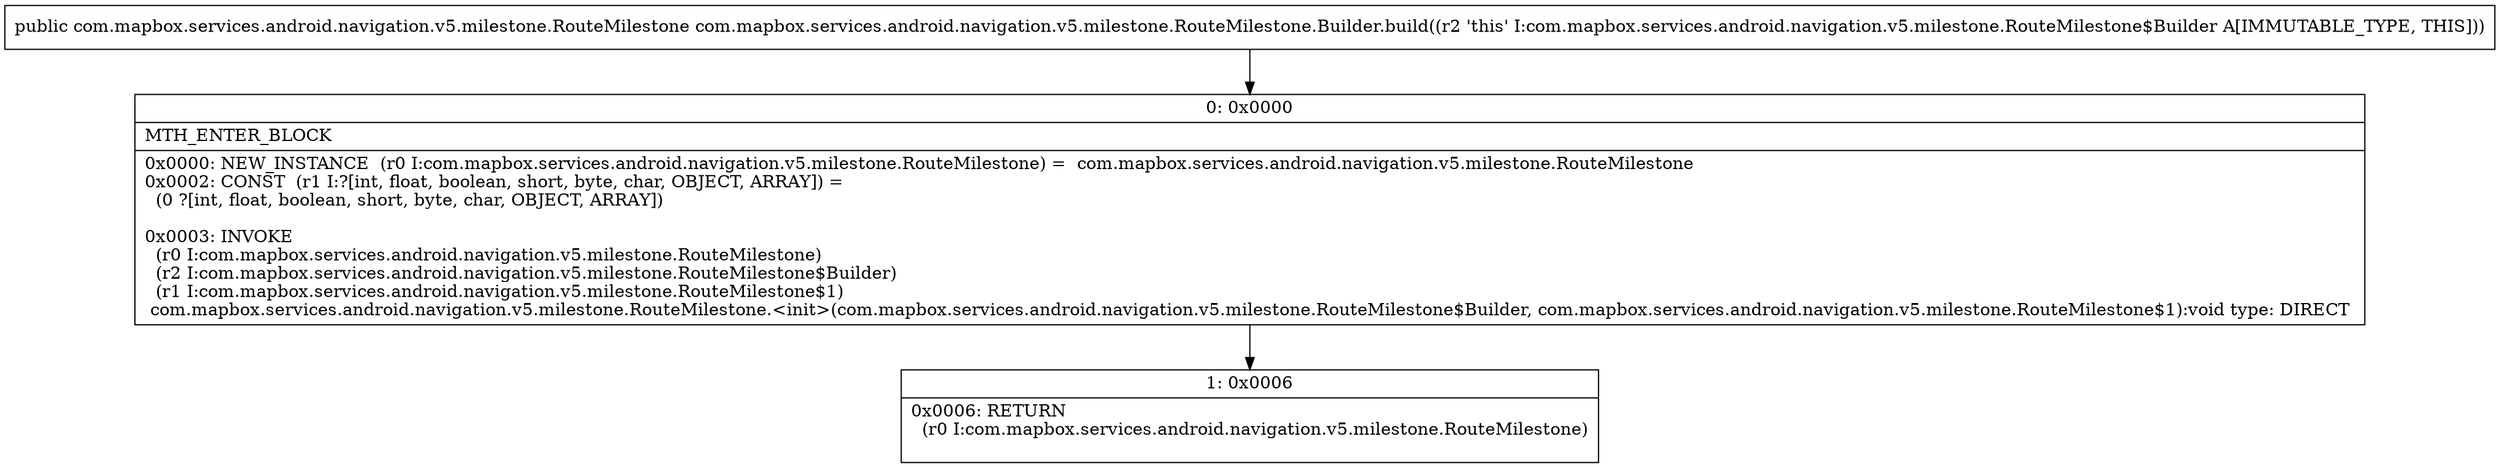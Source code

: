 digraph "CFG forcom.mapbox.services.android.navigation.v5.milestone.RouteMilestone.Builder.build()Lcom\/mapbox\/services\/android\/navigation\/v5\/milestone\/RouteMilestone;" {
Node_0 [shape=record,label="{0\:\ 0x0000|MTH_ENTER_BLOCK\l|0x0000: NEW_INSTANCE  (r0 I:com.mapbox.services.android.navigation.v5.milestone.RouteMilestone) =  com.mapbox.services.android.navigation.v5.milestone.RouteMilestone \l0x0002: CONST  (r1 I:?[int, float, boolean, short, byte, char, OBJECT, ARRAY]) = \l  (0 ?[int, float, boolean, short, byte, char, OBJECT, ARRAY])\l \l0x0003: INVOKE  \l  (r0 I:com.mapbox.services.android.navigation.v5.milestone.RouteMilestone)\l  (r2 I:com.mapbox.services.android.navigation.v5.milestone.RouteMilestone$Builder)\l  (r1 I:com.mapbox.services.android.navigation.v5.milestone.RouteMilestone$1)\l com.mapbox.services.android.navigation.v5.milestone.RouteMilestone.\<init\>(com.mapbox.services.android.navigation.v5.milestone.RouteMilestone$Builder, com.mapbox.services.android.navigation.v5.milestone.RouteMilestone$1):void type: DIRECT \l}"];
Node_1 [shape=record,label="{1\:\ 0x0006|0x0006: RETURN  \l  (r0 I:com.mapbox.services.android.navigation.v5.milestone.RouteMilestone)\l \l}"];
MethodNode[shape=record,label="{public com.mapbox.services.android.navigation.v5.milestone.RouteMilestone com.mapbox.services.android.navigation.v5.milestone.RouteMilestone.Builder.build((r2 'this' I:com.mapbox.services.android.navigation.v5.milestone.RouteMilestone$Builder A[IMMUTABLE_TYPE, THIS])) }"];
MethodNode -> Node_0;
Node_0 -> Node_1;
}

